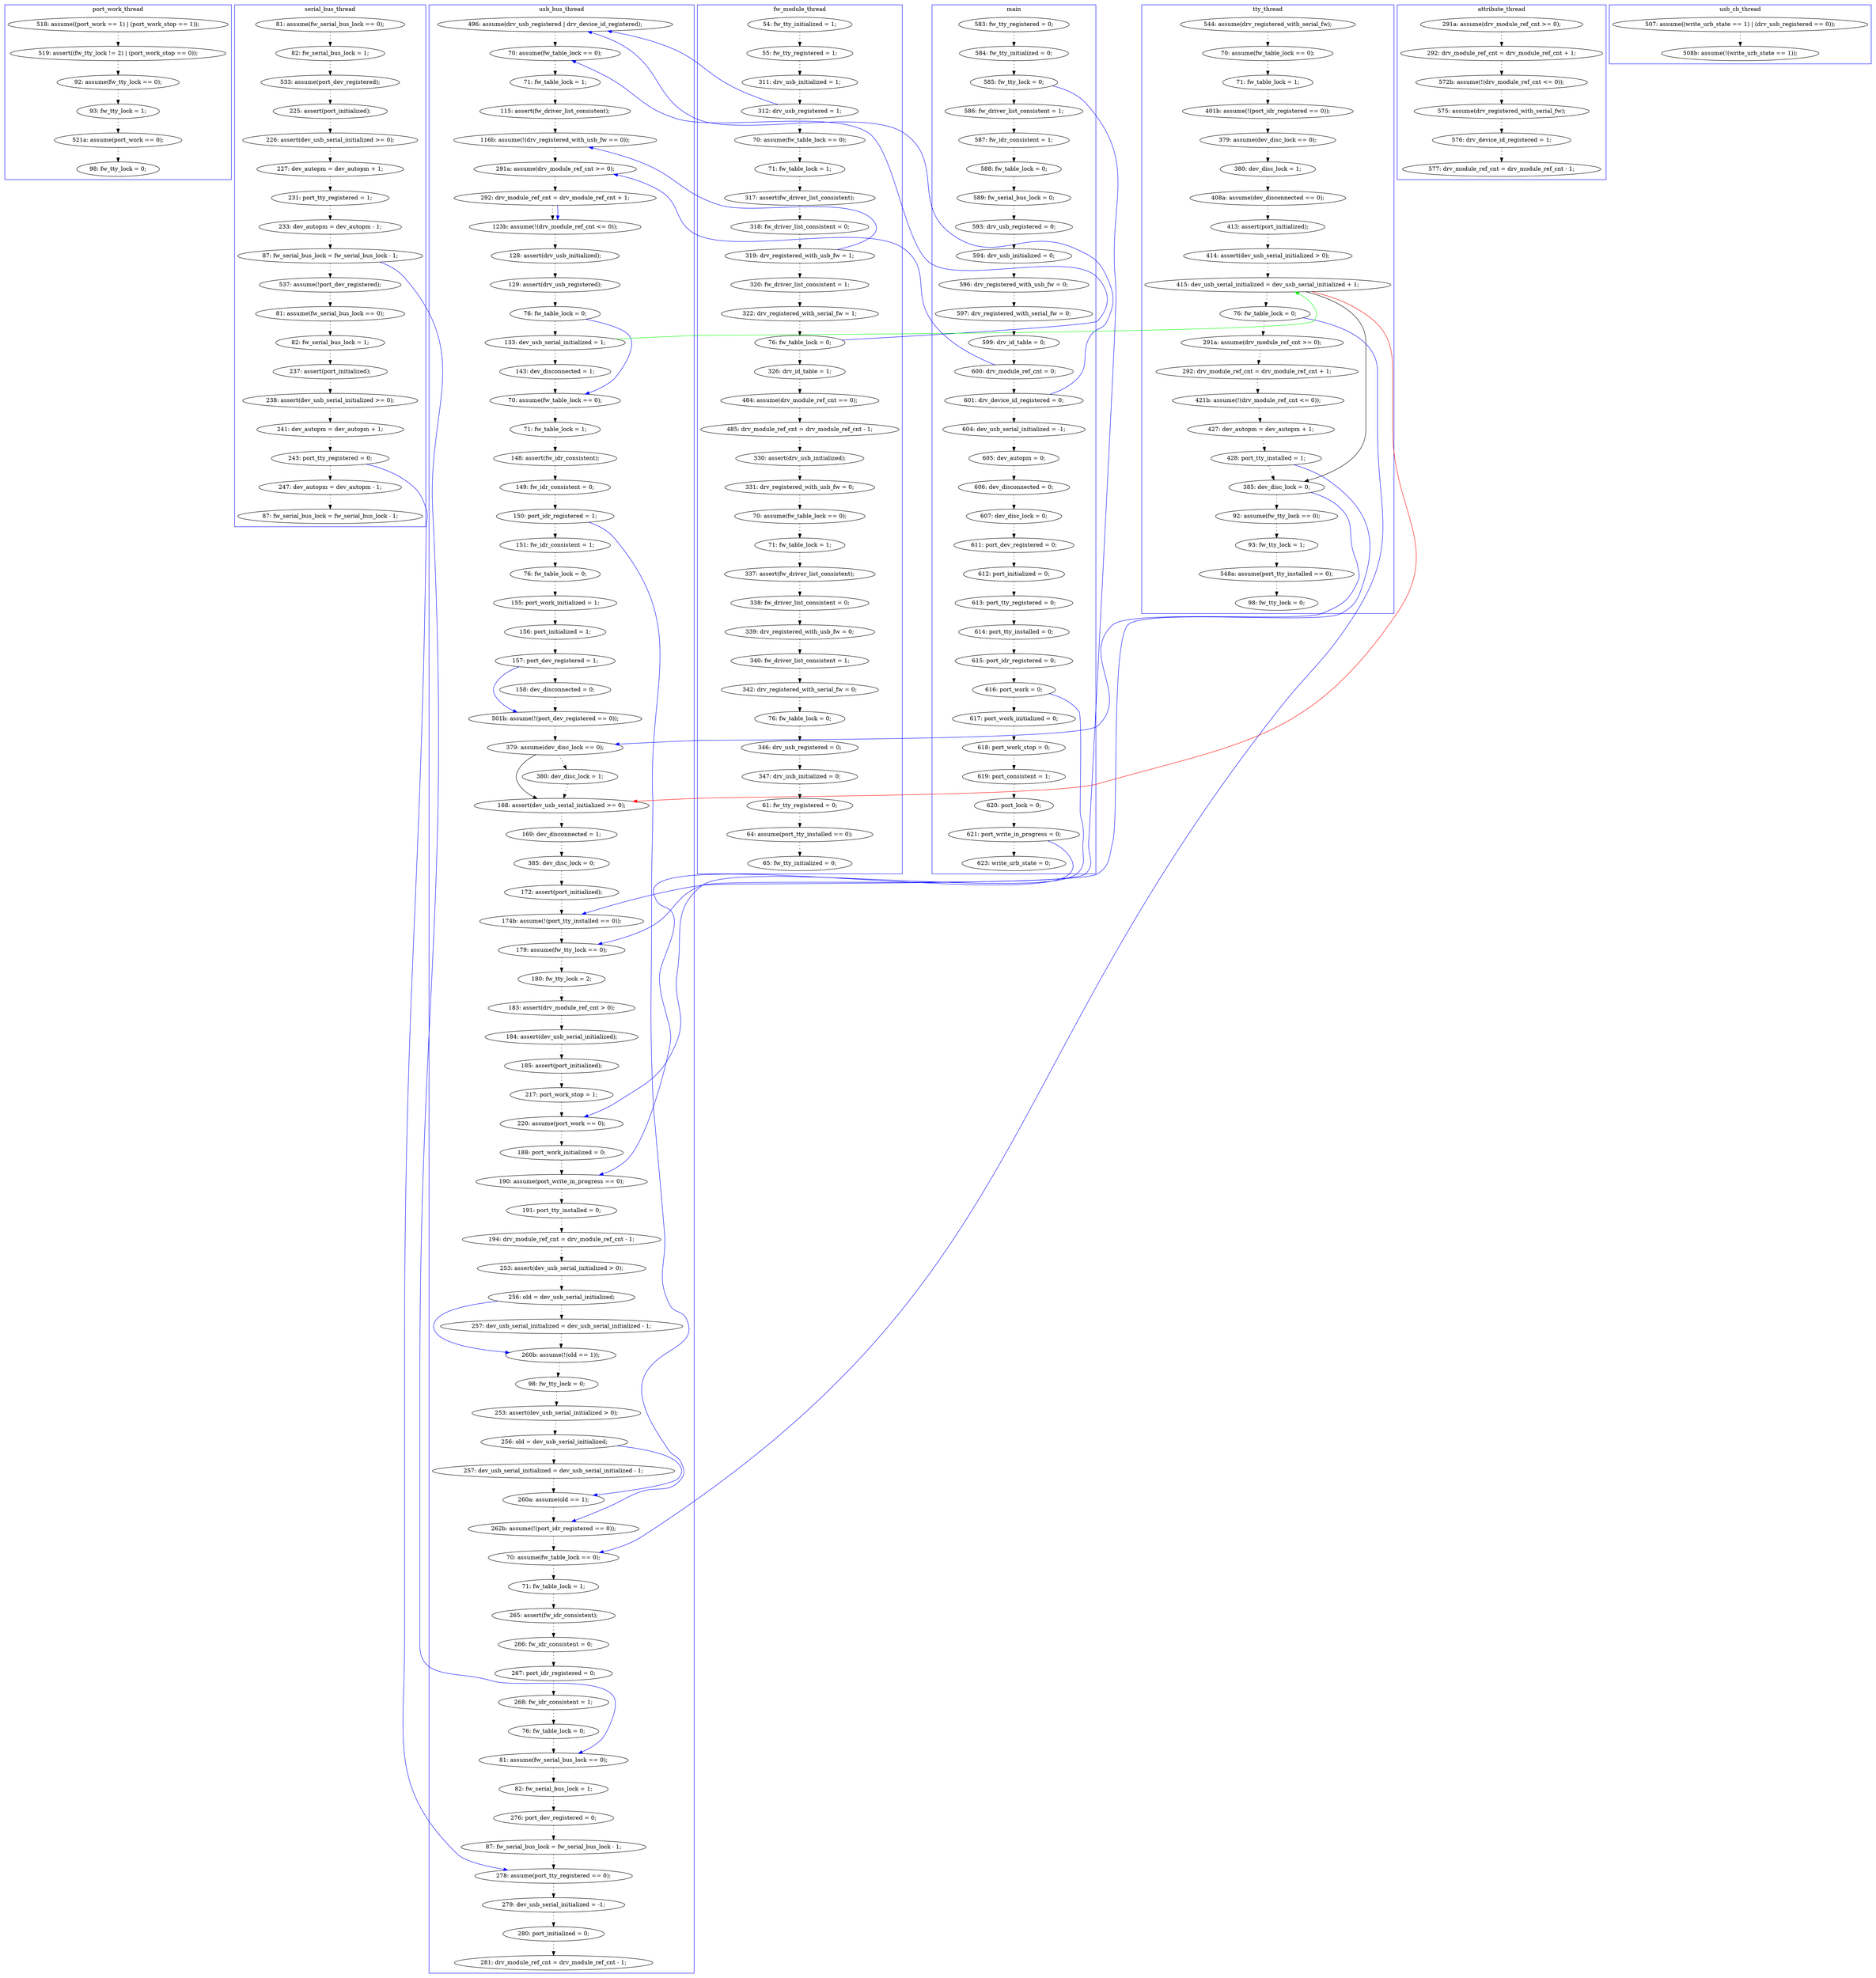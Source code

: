 digraph ProofObject {
	237 -> 255 [style = dotted, color = black]
	105 -> 106 [style = dotted, color = black]
	163 -> 165 [style = dotted, color = black]
	165 -> 166 [style = dotted, color = black]
	196 -> 199 [style = dotted, color = black]
	128 -> 146 [color = Blue, constraint = false]
	154 -> 168 [style = dotted, color = black]
	22 -> 23 [style = dotted, color = black]
	172 -> 182 [style = dotted, color = black]
	58 -> 62 [style = dotted, color = black]
	148 -> 192 [color = Red, constraint = false]
	154 -> 260 [color = Blue, constraint = false]
	15 -> 16 [style = dotted, color = black]
	54 -> 69 [color = Blue, constraint = false]
	219 -> 276 [color = Blue, constraint = false]
	28 -> 29 [style = dotted, color = black]
	2 -> 3 [style = dotted, color = black]
	88 -> 90 [style = dotted, color = black]
	145 -> 147 [style = dotted, color = black]
	265 -> 266 [style = dotted, color = black]
	52 -> 64 [style = dotted, color = black]
	8 -> 9 [style = dotted, color = black]
	183 -> 187 [style = dotted, color = black]
	113 -> 114 [style = dotted, color = black]
	188 -> 192 [color = Black]
	199 -> 201 [style = dotted, color = black]
	221 -> 226 [style = dotted, color = black]
	78 -> 82 [style = dotted, color = black]
	16 -> 17 [style = dotted, color = black]
	5 -> 6 [style = dotted, color = black]
	67 -> 69 [style = dotted, color = black]
	360 -> 361 [style = dotted, color = black]
	248 -> 249 [style = dotted, color = black]
	261 -> 263 [style = dotted, color = black]
	201 -> 202 [style = dotted, color = black]
	139 -> 162 [style = dotted, color = black]
	106 -> 107 [style = dotted, color = black]
	27 -> 28 [style = dotted, color = black]
	30 -> 218 [color = Blue, constraint = false]
	331 -> 335 [style = dotted, color = black]
	297 -> 298 [color = Blue, constraint = false]
	88 -> 101 [color = Blue, constraint = false]
	187 -> 188 [color = Blue, constraint = false]
	216 -> 218 [style = dotted, color = black]
	213 -> 216 [style = dotted, color = black]
	299 -> 301 [style = dotted, color = black]
	37 -> 38 [style = dotted, color = black]
	230 -> 234 [style = dotted, color = black]
	69 -> 74 [style = dotted, color = black]
	74 -> 75 [style = dotted, color = black]
	25 -> 213 [color = Blue, constraint = false]
	146 -> 188 [style = dotted, color = black]
	12 -> 13 [style = dotted, color = black]
	176 -> 305 [style = dotted, color = black]
	26 -> 27 [style = dotted, color = black]
	219 -> 283 [style = dotted, color = black]
	56 -> 58 [style = dotted, color = black]
	117 -> 140 [style = dotted, color = black]
	320 -> 322 [style = dotted, color = black]
	83 -> 88 [style = dotted, color = black]
	54 -> 56 [style = dotted, color = black]
	287 -> 288 [style = dotted, color = black]
	147 -> 148 [style = dotted, color = black]
	6 -> 7 [style = dotted, color = black]
	144 -> 145 [style = dotted, color = black]
	306 -> 315 [style = dotted, color = black]
	301 -> 303 [style = dotted, color = black]
	14 -> 74 [color = Blue, constraint = false]
	205 -> 210 [style = dotted, color = black]
	277 -> 280 [style = dotted, color = black]
	169 -> 172 [style = dotted, color = black]
	283 -> 287 [style = dotted, color = black]
	218 -> 220 [style = dotted, color = black]
	206 -> 207 [style = dotted, color = black]
	25 -> 26 [style = dotted, color = black]
	224 -> 237 [style = dotted, color = black]
	228 -> 230 [style = dotted, color = black]
	249 -> 251 [style = dotted, color = black]
	276 -> 277 [style = dotted, color = black]
	344 -> 355 [style = dotted, color = black]
	49 -> 50 [style = dotted, color = black]
	106 -> 254 [color = Blue, constraint = false]
	62 -> 64 [color = Blue, constraint = false]
	193 -> 196 [style = dotted, color = black]
	180 -> 181 [style = dotted, color = black]
	227 -> 228 [style = dotted, color = black]
	342 -> 344 [style = dotted, color = black]
	294 -> 296 [style = dotted, color = black]
	332 -> 334 [style = dotted, color = black]
	75 -> 78 [style = dotted, color = black]
	179 -> 180 [style = dotted, color = black]
	248 -> 251 [color = Blue, constraint = false]
	90 -> 148 [color = Green, constraint = false]
	46 -> 47 [style = dotted, color = black]
	204 -> 206 [style = dotted, color = black]
	187 -> 360 [style = dotted, color = black]
	18 -> 19 [style = dotted, color = black]
	104 -> 105 [style = dotted, color = black]
	138 -> 139 [style = dotted, color = black]
	114 -> 117 [style = dotted, color = black]
	82 -> 83 [style = dotted, color = black]
	43 -> 46 [style = dotted, color = black]
	210 -> 219 [style = dotted, color = black]
	50 -> 54 [style = dotted, color = black]
	75 -> 78 [color = Blue, constraint = false]
	266 -> 269 [style = dotted, color = black]
	324 -> 325 [style = dotted, color = black]
	315 -> 316 [style = dotted, color = black]
	23 -> 24 [style = dotted, color = black]
	140 -> 141 [style = dotted, color = black]
	11 -> 12 [style = dotted, color = black]
	162 -> 163 [style = dotted, color = black]
	305 -> 306 [style = dotted, color = black]
	316 -> 319 [style = dotted, color = black]
	30 -> 31 [style = dotted, color = black]
	38 -> 42 [style = dotted, color = black]
	148 -> 187 [color = Black]
	211 -> 213 [style = dotted, color = black]
	263 -> 264 [style = dotted, color = black]
	297 -> 307 [style = dotted, color = black]
	325 -> 326 [style = dotted, color = black]
	182 -> 183 [style = dotted, color = black]
	127 -> 128 [style = dotted, color = black]
	29 -> 30 [style = dotted, color = black]
	361 -> 365 [style = dotted, color = black]
	129 -> 146 [style = dotted, color = black]
	20 -> 21 [style = dotted, color = black]
	192 -> 193 [style = dotted, color = black]
	80 -> 113 [style = dotted, color = black]
	64 -> 65 [style = dotted, color = black]
	323 -> 324 [style = dotted, color = black]
	329 -> 331 [style = dotted, color = black]
	65 -> 67 [style = dotted, color = black]
	102 -> 104 [style = dotted, color = black]
	24 -> 25 [style = dotted, color = black]
	350 -> 359 [style = dotted, color = black]
	126 -> 127 [style = dotted, color = black]
	322 -> 323 [style = dotted, color = black]
	148 -> 154 [style = dotted, color = black]
	101 -> 102 [style = dotted, color = black]
	260 -> 261 [style = dotted, color = black]
	43 -> 52 [color = Blue, constraint = false]
	255 -> 256 [style = dotted, color = black]
	7 -> 8 [style = dotted, color = black]
	4 -> 5 [style = dotted, color = black]
	141 -> 144 [style = dotted, color = black]
	3 -> 4 [style = dotted, color = black]
	234 -> 246 [style = dotted, color = black]
	296 -> 297 [style = dotted, color = black]
	335 -> 342 [style = dotted, color = black]
	246 -> 248 [style = dotted, color = black]
	189 -> 192 [style = dotted, color = black]
	227 -> 230 [color = Blue, constraint = false]
	181 -> 205 [style = dotted, color = black]
	152 -> 153 [style = dotted, color = black]
	288 -> 293 [style = dotted, color = black]
	226 -> 227 [style = dotted, color = black]
	203 -> 204 [style = dotted, color = black]
	15 -> 52 [color = Blue, constraint = false]
	269 -> 276 [style = dotted, color = black]
	111 -> 126 [style = dotted, color = black]
	107 -> 111 [style = dotted, color = black]
	14 -> 15 [style = dotted, color = black]
	188 -> 189 [style = dotted, color = black]
	62 -> 176 [style = dotted, color = black]
	326 -> 329 [style = dotted, color = black]
	254 -> 260 [style = dotted, color = black]
	4 -> 202 [color = Blue, constraint = false]
	19 -> 20 [style = dotted, color = black]
	251 -> 254 [style = dotted, color = black]
	284 -> 298 [style = dotted, color = black]
	153 -> 174 [style = dotted, color = black]
	264 -> 265 [style = dotted, color = black]
	319 -> 320 [style = dotted, color = black]
	13 -> 14 [style = dotted, color = black]
	17 -> 18 [style = dotted, color = black]
	98 -> 101 [style = dotted, color = black]
	128 -> 129 [style = dotted, color = black]
	293 -> 294 [style = dotted, color = black]
	47 -> 49 [style = dotted, color = black]
	174 -> 179 [style = dotted, color = black]
	90 -> 98 [style = dotted, color = black]
	183 -> 201 [color = Blue, constraint = false]
	365 -> 375 [style = dotted, color = black]
	42 -> 43 [style = dotted, color = black]
	298 -> 299 [style = dotted, color = black]
	202 -> 203 [style = dotted, color = black]
	10 -> 11 [style = dotted, color = black]
	307 -> 341 [style = dotted, color = black]
	207 -> 211 [style = dotted, color = black]
	280 -> 284 [style = dotted, color = black]
	21 -> 22 [style = dotted, color = black]
	256 -> 350 [style = dotted, color = black]
	9 -> 10 [style = dotted, color = black]
	168 -> 169 [style = dotted, color = black]
	220 -> 221 [style = dotted, color = black]
	subgraph cluster7 {
		label = port_work_thread
		color = blue
		237  [label = "519: assert((fw_tty_lock != 2) | (port_work_stop == 0));"]
		255  [label = "92: assume(fw_tty_lock == 0);"]
		256  [label = "93: fw_tty_lock = 1;"]
		350  [label = "521a: assume(port_work == 0);"]
		224  [label = "518: assume((port_work == 1) | (port_work_stop == 1));"]
		359  [label = "98: fw_tty_lock = 0;"]
	}
	subgraph cluster0 {
		label = main
		color = blue
		13  [label = "599: drv_id_table = 0;"]
		14  [label = "600: drv_module_ref_cnt = 0;"]
		27  [label = "618: port_work_stop = 0;"]
		2  [label = "583: fw_tty_registered = 0;"]
		30  [label = "621: port_write_in_progress = 0;"]
		5  [label = "586: fw_driver_list_consistent = 1;"]
		7  [label = "588: fw_table_lock = 0;"]
		31  [label = "623: write_urb_state = 0;"]
		9  [label = "593: drv_usb_registered = 0;"]
		12  [label = "597: drv_registered_with_serial_fw = 0;"]
		15  [label = "601: drv_device_id_registered = 0;"]
		16  [label = "604: dev_usb_serial_initialized = -1;"]
		3  [label = "584: fw_tty_initialized = 0;"]
		20  [label = "611: port_dev_registered = 0;"]
		18  [label = "606: dev_disconnected = 0;"]
		10  [label = "594: drv_usb_initialized = 0;"]
		8  [label = "589: fw_serial_bus_lock = 0;"]
		11  [label = "596: drv_registered_with_usb_fw = 0;"]
		25  [label = "616: port_work = 0;"]
		24  [label = "615: port_idr_registered = 0;"]
		26  [label = "617: port_work_initialized = 0;"]
		21  [label = "612: port_initialized = 0;"]
		22  [label = "613: port_tty_registered = 0;"]
		19  [label = "607: dev_disc_lock = 0;"]
		28  [label = "619: port_consistent = 1;"]
		4  [label = "585: fw_tty_lock = 0;"]
		6  [label = "587: fw_idr_consistent = 1;"]
		17  [label = "605: dev_autopm = 0;"]
		29  [label = "620: port_lock = 0;"]
		23  [label = "614: port_tty_installed = 0;"]
	}
	subgraph cluster3 {
		label = serial_bus_thread
		color = blue
		283  [label = "537: assume(!port_dev_registered);"]
		294  [label = "238: assert(dev_usb_serial_initialized >= 0);"]
		210  [label = "233: dev_autopm = dev_autopm - 1;"]
		341  [label = "87: fw_serial_bus_lock = fw_serial_bus_lock - 1;"]
		293  [label = "237: assert(port_initialized);"]
		307  [label = "247: dev_autopm = dev_autopm - 1;"]
		296  [label = "241: dev_autopm = dev_autopm + 1;"]
		288  [label = "82: fw_serial_bus_lock = 1;"]
		219  [label = "87: fw_serial_bus_lock = fw_serial_bus_lock - 1;"]
		153  [label = "82: fw_serial_bus_lock = 1;"]
		205  [label = "231: port_tty_registered = 1;"]
		152  [label = "81: assume(fw_serial_bus_lock == 0);"]
		297  [label = "243: port_tty_registered = 0;"]
		287  [label = "81: assume(fw_serial_bus_lock == 0);"]
		180  [label = "226: assert(dev_usb_serial_initialized >= 0);"]
		181  [label = "227: dev_autopm = dev_autopm + 1;"]
		174  [label = "533: assume(port_dev_registered);"]
		179  [label = "225: assert(port_initialized);"]
	}
	subgraph cluster1 {
		label = fw_module_thread
		color = blue
		43  [label = "312: drv_usb_registered = 1;"]
		335  [label = "347: drv_usb_initialized = 0;"]
		323  [label = "338: fw_driver_list_consistent = 0;"]
		56  [label = "320: fw_driver_list_consistent = 1;"]
		324  [label = "339: drv_registered_with_usb_fw = 0;"]
		37  [label = "54: fw_tty_initialized = 1;"]
		344  [label = "64: assume(port_tty_installed == 0);"]
		176  [label = "326: drv_id_table = 1;"]
		329  [label = "76: fw_table_lock = 0;"]
		58  [label = "322: drv_registered_with_serial_fw = 1;"]
		50  [label = "318: fw_driver_list_consistent = 0;"]
		320  [label = "71: fw_table_lock = 1;"]
		305  [label = "484: assume(drv_module_ref_cnt == 0);"]
		38  [label = "55: fw_tty_registered = 1;"]
		326  [label = "342: drv_registered_with_serial_fw = 0;"]
		325  [label = "340: fw_driver_list_consistent = 1;"]
		331  [label = "346: drv_usb_registered = 0;"]
		49  [label = "317: assert(fw_driver_list_consistent);"]
		47  [label = "71: fw_table_lock = 1;"]
		319  [label = "70: assume(fw_table_lock == 0);"]
		322  [label = "337: assert(fw_driver_list_consistent);"]
		42  [label = "311: drv_usb_initialized = 1;"]
		306  [label = "485: drv_module_ref_cnt = drv_module_ref_cnt - 1;"]
		342  [label = "61: fw_tty_registered = 0;"]
		316  [label = "331: drv_registered_with_usb_fw = 0;"]
		355  [label = "65: fw_tty_initialized = 0;"]
		54  [label = "319: drv_registered_with_usb_fw = 1;"]
		315  [label = "330: assert(drv_usb_initialized);"]
		62  [label = "76: fw_table_lock = 0;"]
		46  [label = "70: assume(fw_table_lock == 0);"]
	}
	subgraph cluster4 {
		label = tty_thread
		color = blue
		361  [label = "93: fw_tty_lock = 1;"]
		365  [label = "548a: assume(port_tty_installed == 0);"]
		360  [label = "92: assume(fw_tty_lock == 0);"]
		187  [label = "385: dev_disc_lock = 0;"]
		147  [label = "414: assert(dev_usb_serial_initialized > 0);"]
		183  [label = "428: port_tty_installed = 1;"]
		168  [label = "291a: assume(drv_module_ref_cnt >= 0);"]
		154  [label = "76: fw_table_lock = 0;"]
		117  [label = "401b: assume(!(port_idr_registered == 0));"]
		141  [label = "380: dev_disc_lock = 1;"]
		114  [label = "71: fw_table_lock = 1;"]
		375  [label = "98: fw_tty_lock = 0;"]
		182  [label = "427: dev_autopm = dev_autopm + 1;"]
		140  [label = "379: assume(dev_disc_lock == 0);"]
		169  [label = "292: drv_module_ref_cnt = drv_module_ref_cnt + 1;"]
		144  [label = "408a: assume(dev_disconnected == 0);"]
		172  [label = "421b: assume(!(drv_module_ref_cnt <= 0));"]
		113  [label = "70: assume(fw_table_lock == 0);"]
		148  [label = "415: dev_usb_serial_initialized = dev_usb_serial_initialized + 1;"]
		80  [label = "544: assume(drv_registered_with_serial_fw);"]
		145  [label = "413: assert(port_initialized);"]
	}
	subgraph cluster2 {
		label = usb_bus_thread
		color = blue
		101  [label = "70: assume(fw_table_lock == 0);"]
		228  [label = "257: dev_usb_serial_initialized = dev_usb_serial_initialized - 1;"]
		199  [label = "172: assert(port_initialized);"]
		301  [label = "280: port_initialized = 0;"]
		189  [label = "380: dev_disc_lock = 1;"]
		64  [label = "70: assume(fw_table_lock == 0);"]
		106  [label = "150: port_idr_registered = 1;"]
		303  [label = "281: drv_module_ref_cnt = drv_module_ref_cnt - 1;"]
		52  [label = "496: assume(drv_usb_registered | drv_device_id_registered);"]
		216  [label = "188: port_work_initialized = 0;"]
		128  [label = "157: port_dev_registered = 1;"]
		203  [label = "180: fw_tty_lock = 2;"]
		69  [label = "116b: assume(!(drv_registered_with_usb_fw == 0));"]
		188  [label = "379: assume(dev_disc_lock == 0);"]
		299  [label = "279: dev_usb_serial_initialized = -1;"]
		226  [label = "253: assert(dev_usb_serial_initialized > 0);"]
		263  [label = "265: assert(fw_idr_consistent);"]
		280  [label = "276: port_dev_registered = 0;"]
		201  [label = "174b: assume(!(port_tty_installed == 0));"]
		246  [label = "253: assert(dev_usb_serial_initialized > 0);"]
		98  [label = "143: dev_disconnected = 1;"]
		254  [label = "262b: assume(!(port_idr_registered == 0));"]
		248  [label = "256: old = dev_usb_serial_initialized;"]
		211  [label = "217: port_work_stop = 1;"]
		266  [label = "268: fw_idr_consistent = 1;"]
		74  [label = "291a: assume(drv_module_ref_cnt >= 0);"]
		127  [label = "156: port_initialized = 1;"]
		67  [label = "115: assert(fw_driver_list_consistent);"]
		126  [label = "155: port_work_initialized = 1;"]
		107  [label = "151: fw_idr_consistent = 1;"]
		261  [label = "71: fw_table_lock = 1;"]
		230  [label = "260b: assume(!(old == 1));"]
		193  [label = "169: dev_disconnected = 1;"]
		78  [label = "123b: assume(!(drv_module_ref_cnt <= 0));"]
		251  [label = "260a: assume(old == 1);"]
		111  [label = "76: fw_table_lock = 0;"]
		129  [label = "158: dev_disconnected = 0;"]
		196  [label = "385: dev_disc_lock = 0;"]
		218  [label = "190: assume(port_write_in_progress == 0);"]
		269  [label = "76: fw_table_lock = 0;"]
		204  [label = "183: assert(drv_module_ref_cnt > 0);"]
		104  [label = "148: assert(fw_idr_consistent);"]
		249  [label = "257: dev_usb_serial_initialized = dev_usb_serial_initialized - 1;"]
		83  [label = "129: assert(drv_usb_registered);"]
		213  [label = "220: assume(port_work == 0);"]
		227  [label = "256: old = dev_usb_serial_initialized;"]
		90  [label = "133: dev_usb_serial_initialized = 1;"]
		146  [label = "501b: assume(!(port_dev_registered == 0));"]
		276  [label = "81: assume(fw_serial_bus_lock == 0);"]
		82  [label = "128: assert(drv_usb_initialized);"]
		65  [label = "71: fw_table_lock = 1;"]
		265  [label = "267: port_idr_registered = 0;"]
		75  [label = "292: drv_module_ref_cnt = drv_module_ref_cnt + 1;"]
		202  [label = "179: assume(fw_tty_lock == 0);"]
		102  [label = "71: fw_table_lock = 1;"]
		277  [label = "82: fw_serial_bus_lock = 1;"]
		284  [label = "87: fw_serial_bus_lock = fw_serial_bus_lock - 1;"]
		192  [label = "168: assert(dev_usb_serial_initialized >= 0);"]
		264  [label = "266: fw_idr_consistent = 0;"]
		88  [label = "76: fw_table_lock = 0;"]
		105  [label = "149: fw_idr_consistent = 0;"]
		260  [label = "70: assume(fw_table_lock == 0);"]
		206  [label = "184: assert(dev_usb_serial_initialized);"]
		220  [label = "191: port_tty_installed = 0;"]
		234  [label = "98: fw_tty_lock = 0;"]
		221  [label = "194: drv_module_ref_cnt = drv_module_ref_cnt - 1;"]
		207  [label = "185: assert(port_initialized);"]
		298  [label = "278: assume(port_tty_registered == 0);"]
	}
	subgraph cluster5 {
		label = attribute_thread
		color = blue
		163  [label = "575: assume(drv_registered_with_serial_fw);"]
		162  [label = "572b: assume(!(drv_module_ref_cnt <= 0));"]
		166  [label = "577: drv_module_ref_cnt = drv_module_ref_cnt - 1;"]
		139  [label = "292: drv_module_ref_cnt = drv_module_ref_cnt + 1;"]
		165  [label = "576: drv_device_id_registered = 1;"]
		138  [label = "291a: assume(drv_module_ref_cnt >= 0);"]
	}
	subgraph cluster6 {
		label = usb_cb_thread
		color = blue
		334  [label = "508b: assume(!(write_urb_state == 1));"]
		332  [label = "507: assume((write_urb_state == 1) | (drv_usb_registered == 0));"]
	}
}